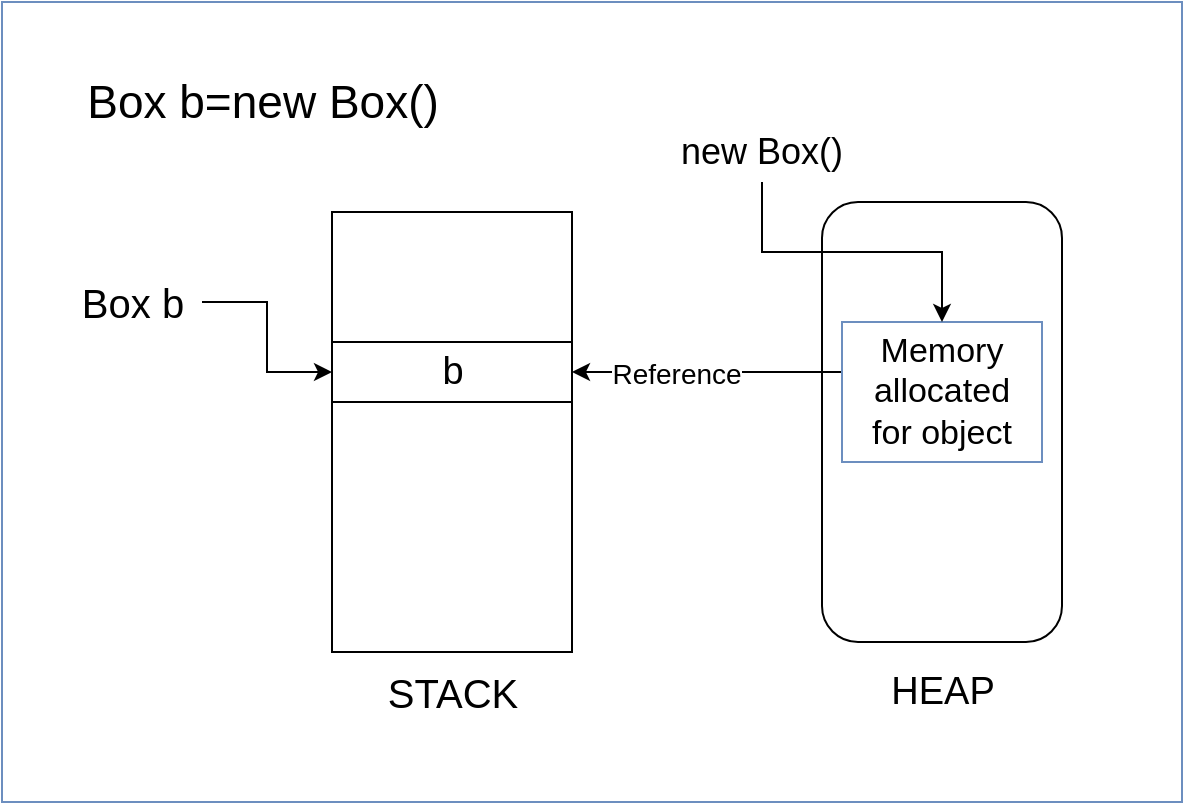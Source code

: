 <mxfile version="24.6.4" type="github">
  <diagram name="Page-1" id="T2jnhQfGHu6z2unrekff">
    <mxGraphModel dx="1056" dy="583" grid="1" gridSize="10" guides="1" tooltips="1" connect="1" arrows="1" fold="1" page="1" pageScale="1" pageWidth="850" pageHeight="1100" math="0" shadow="0">
      <root>
        <mxCell id="0" />
        <mxCell id="1" parent="0" />
        <mxCell id="fB6E50JyiYM2rKwEh8qW-26" value="" style="group" vertex="1" connectable="0" parent="1">
          <mxGeometry x="170" y="110" width="500" height="335" as="geometry" />
        </mxCell>
        <mxCell id="fB6E50JyiYM2rKwEh8qW-2" value="" style="rounded=0;whiteSpace=wrap;html=1;" vertex="1" parent="fB6E50JyiYM2rKwEh8qW-26">
          <mxGeometry x="135" y="75" width="120" height="220" as="geometry" />
        </mxCell>
        <mxCell id="fB6E50JyiYM2rKwEh8qW-4" value="" style="rounded=1;whiteSpace=wrap;html=1;" vertex="1" parent="fB6E50JyiYM2rKwEh8qW-26">
          <mxGeometry x="380" y="70" width="120" height="220" as="geometry" />
        </mxCell>
        <mxCell id="fB6E50JyiYM2rKwEh8qW-5" value="Memory allocated for object" style="text;strokeColor=none;align=center;fillColor=none;html=1;verticalAlign=middle;whiteSpace=wrap;rounded=0;fontSize=17;" vertex="1" parent="fB6E50JyiYM2rKwEh8qW-26">
          <mxGeometry x="400" y="130" width="80" height="70" as="geometry" />
        </mxCell>
        <mxCell id="fB6E50JyiYM2rKwEh8qW-20" style="edgeStyle=orthogonalEdgeStyle;rounded=0;orthogonalLoop=1;jettySize=auto;html=1;entryX=1;entryY=0.5;entryDx=0;entryDy=0;" edge="1" parent="fB6E50JyiYM2rKwEh8qW-26" source="fB6E50JyiYM2rKwEh8qW-6" target="fB6E50JyiYM2rKwEh8qW-17">
          <mxGeometry relative="1" as="geometry">
            <Array as="points">
              <mxPoint x="360" y="155" />
              <mxPoint x="360" y="155" />
            </Array>
          </mxGeometry>
        </mxCell>
        <mxCell id="fB6E50JyiYM2rKwEh8qW-21" value="Reference" style="edgeLabel;html=1;align=center;verticalAlign=middle;resizable=0;points=[];fontSize=14;" vertex="1" connectable="0" parent="fB6E50JyiYM2rKwEh8qW-20">
          <mxGeometry x="0.228" y="1" relative="1" as="geometry">
            <mxPoint as="offset" />
          </mxGeometry>
        </mxCell>
        <mxCell id="fB6E50JyiYM2rKwEh8qW-6" value="" style="rounded=0;whiteSpace=wrap;html=1;labelBackgroundColor=none;fillColor=none;strokeColor=#6c8ebf;" vertex="1" parent="fB6E50JyiYM2rKwEh8qW-26">
          <mxGeometry x="390" y="130" width="100" height="70" as="geometry" />
        </mxCell>
        <mxCell id="fB6E50JyiYM2rKwEh8qW-11" style="edgeStyle=orthogonalEdgeStyle;rounded=0;orthogonalLoop=1;jettySize=auto;html=1;" edge="1" parent="fB6E50JyiYM2rKwEh8qW-26" source="fB6E50JyiYM2rKwEh8qW-7" target="fB6E50JyiYM2rKwEh8qW-6">
          <mxGeometry relative="1" as="geometry" />
        </mxCell>
        <mxCell id="fB6E50JyiYM2rKwEh8qW-7" value="new Box()" style="text;html=1;align=center;verticalAlign=middle;whiteSpace=wrap;rounded=0;fontSize=18;" vertex="1" parent="fB6E50JyiYM2rKwEh8qW-26">
          <mxGeometry x="255" y="30" width="190" height="30" as="geometry" />
        </mxCell>
        <mxCell id="fB6E50JyiYM2rKwEh8qW-12" value="HEAP" style="text;html=1;align=center;verticalAlign=middle;resizable=0;points=[];autosize=1;strokeColor=none;fillColor=none;fontSize=19;" vertex="1" parent="fB6E50JyiYM2rKwEh8qW-26">
          <mxGeometry x="400" y="295" width="80" height="40" as="geometry" />
        </mxCell>
        <mxCell id="fB6E50JyiYM2rKwEh8qW-13" value="STACK" style="text;html=1;align=center;verticalAlign=middle;resizable=0;points=[];autosize=1;strokeColor=none;fillColor=none;fontSize=20;" vertex="1" parent="fB6E50JyiYM2rKwEh8qW-26">
          <mxGeometry x="150" y="295" width="90" height="40" as="geometry" />
        </mxCell>
        <mxCell id="fB6E50JyiYM2rKwEh8qW-22" style="edgeStyle=orthogonalEdgeStyle;rounded=0;orthogonalLoop=1;jettySize=auto;html=1;entryX=0;entryY=0.5;entryDx=0;entryDy=0;" edge="1" parent="fB6E50JyiYM2rKwEh8qW-26" source="fB6E50JyiYM2rKwEh8qW-15" target="fB6E50JyiYM2rKwEh8qW-17">
          <mxGeometry relative="1" as="geometry" />
        </mxCell>
        <mxCell id="fB6E50JyiYM2rKwEh8qW-15" value="Box b" style="text;html=1;align=center;verticalAlign=middle;resizable=0;points=[];autosize=1;strokeColor=none;fillColor=none;fontSize=20;" vertex="1" parent="fB6E50JyiYM2rKwEh8qW-26">
          <mxGeometry y="100" width="70" height="40" as="geometry" />
        </mxCell>
        <mxCell id="fB6E50JyiYM2rKwEh8qW-17" value="" style="rounded=0;whiteSpace=wrap;html=1;" vertex="1" parent="fB6E50JyiYM2rKwEh8qW-26">
          <mxGeometry x="135" y="140" width="120" height="30" as="geometry" />
        </mxCell>
        <mxCell id="fB6E50JyiYM2rKwEh8qW-18" value="b" style="text;html=1;align=center;verticalAlign=middle;resizable=0;points=[];autosize=1;strokeColor=none;fillColor=none;fontSize=19;" vertex="1" parent="fB6E50JyiYM2rKwEh8qW-26">
          <mxGeometry x="180" y="135" width="30" height="40" as="geometry" />
        </mxCell>
        <mxCell id="fB6E50JyiYM2rKwEh8qW-23" value="Box b=new Box()" style="text;html=1;align=center;verticalAlign=middle;resizable=0;points=[];autosize=1;strokeColor=none;fillColor=none;fontSize=23;" vertex="1" parent="fB6E50JyiYM2rKwEh8qW-26">
          <mxGeometry width="200" height="40" as="geometry" />
        </mxCell>
        <mxCell id="fB6E50JyiYM2rKwEh8qW-28" value="" style="whiteSpace=wrap;html=1;fillColor=none;strokeColor=#6c8ebf;" vertex="1" parent="1">
          <mxGeometry x="140" y="80" width="590" height="400" as="geometry" />
        </mxCell>
      </root>
    </mxGraphModel>
  </diagram>
</mxfile>
